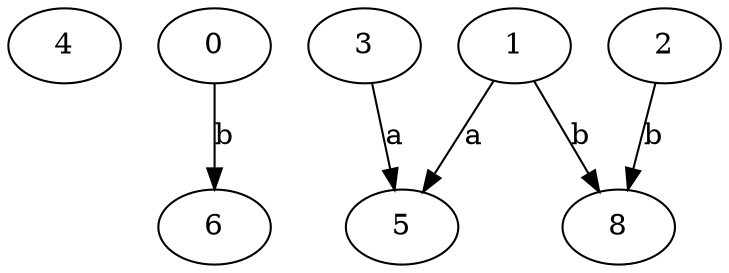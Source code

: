 strict digraph  {
4;
0;
5;
1;
6;
2;
3;
8;
0 -> 6  [label=b];
1 -> 5  [label=a];
1 -> 8  [label=b];
2 -> 8  [label=b];
3 -> 5  [label=a];
}
